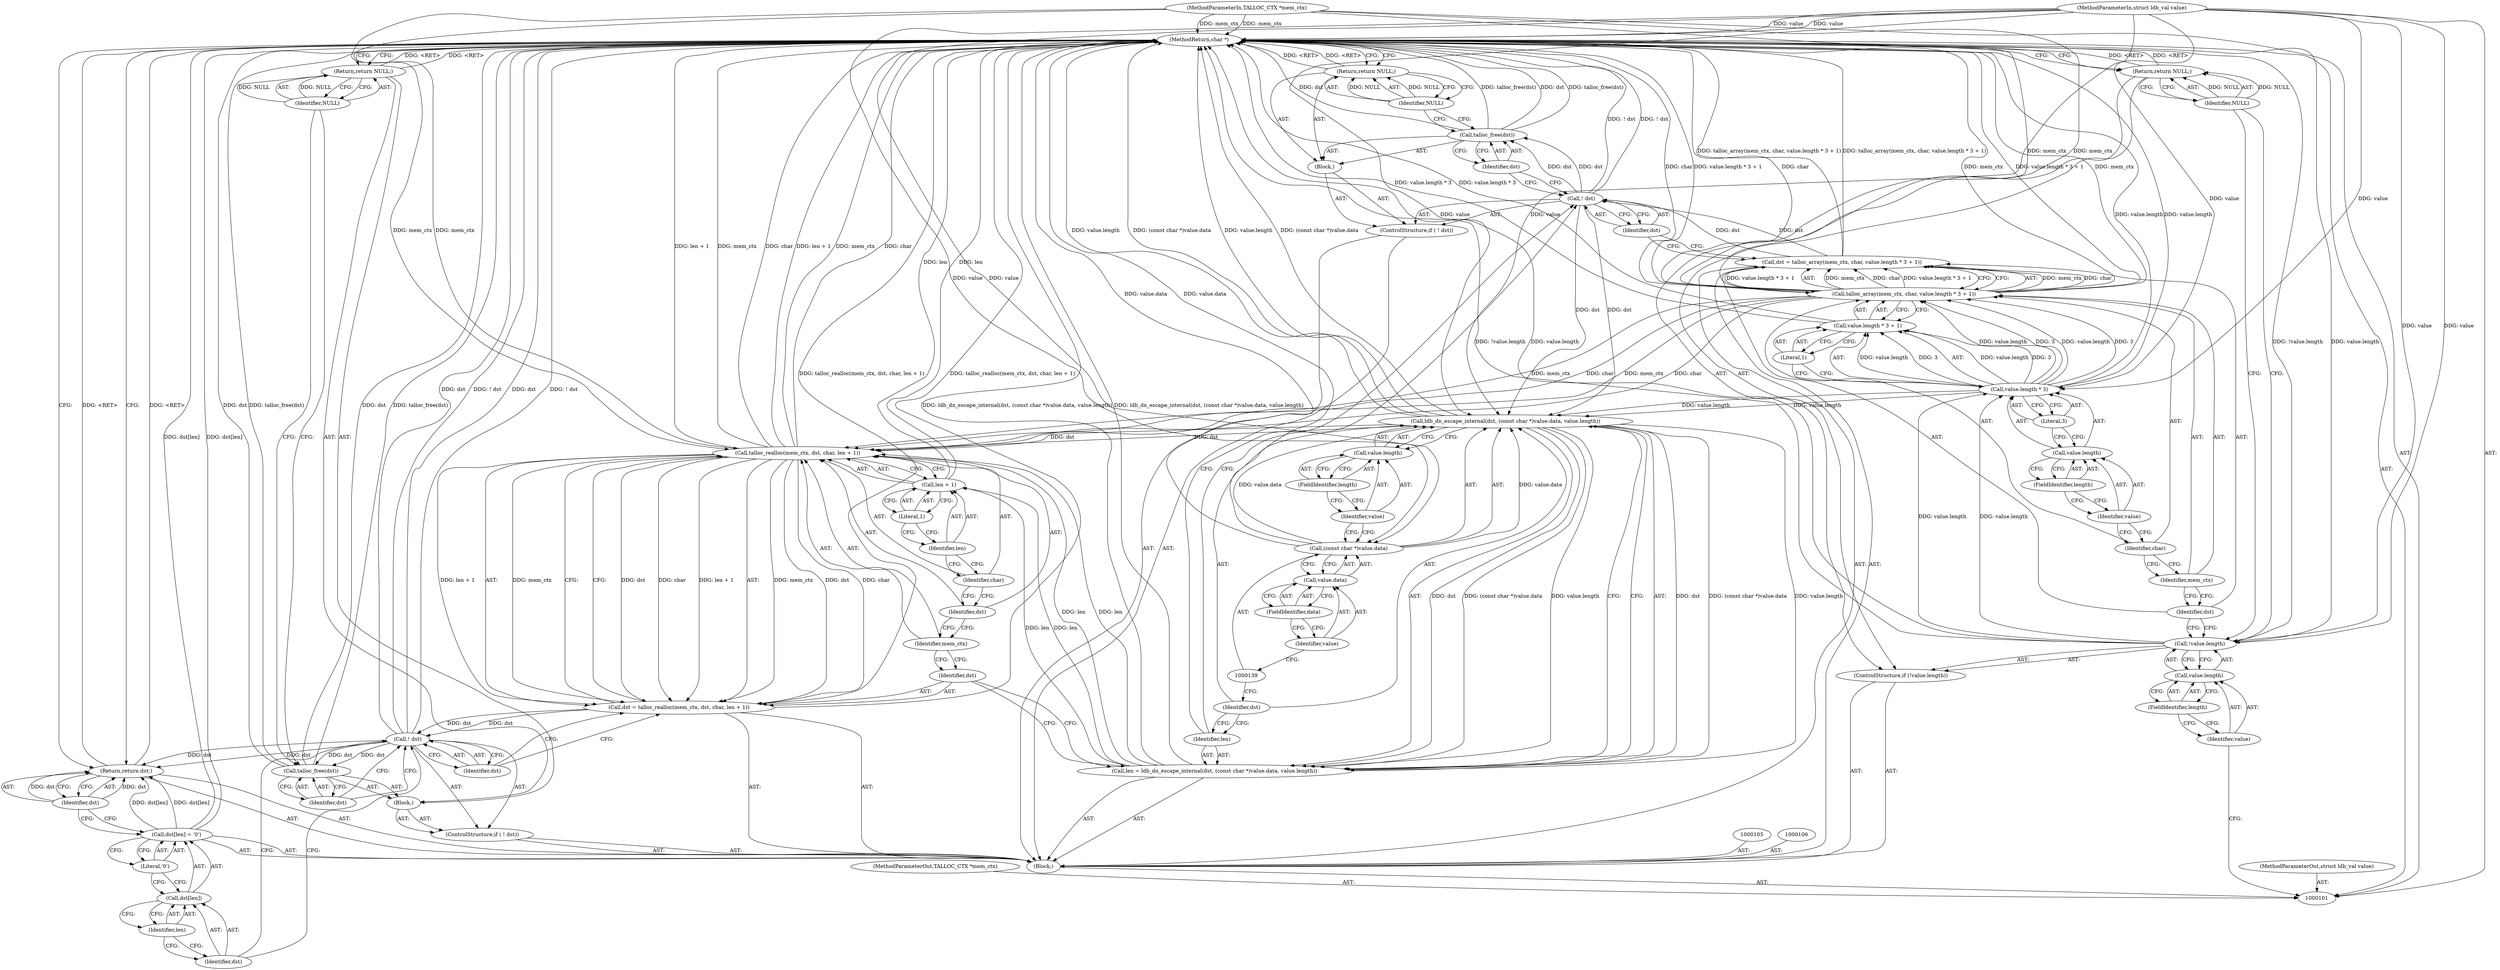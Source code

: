 digraph "0_samba_0454b95657846fcecf0f51b6f1194faac02518bd" {
"1000170" [label="(MethodReturn,char *)"];
"1000102" [label="(MethodParameterIn,TALLOC_CTX *mem_ctx)"];
"1000237" [label="(MethodParameterOut,TALLOC_CTX *mem_ctx)"];
"1000103" [label="(MethodParameterIn,struct ldb_val value)"];
"1000238" [label="(MethodParameterOut,struct ldb_val value)"];
"1000126" [label="(ControlStructure,if ( ! dst))"];
"1000129" [label="(Block,)"];
"1000127" [label="(Call,! dst)"];
"1000128" [label="(Identifier,dst)"];
"1000131" [label="(Identifier,dst)"];
"1000130" [label="(Call,talloc_free(dst))"];
"1000132" [label="(Return,return NULL;)"];
"1000133" [label="(Identifier,NULL)"];
"1000136" [label="(Call,ldb_dn_escape_internal(dst, (const char *)value.data, value.length))"];
"1000137" [label="(Identifier,dst)"];
"1000138" [label="(Call,(const char *)value.data)"];
"1000140" [label="(Call,value.data)"];
"1000141" [label="(Identifier,value)"];
"1000142" [label="(FieldIdentifier,data)"];
"1000143" [label="(Call,value.length)"];
"1000144" [label="(Identifier,value)"];
"1000134" [label="(Call,len = ldb_dn_escape_internal(dst, (const char *)value.data, value.length))"];
"1000135" [label="(Identifier,len)"];
"1000145" [label="(FieldIdentifier,length)"];
"1000148" [label="(Call,talloc_realloc(mem_ctx, dst, char, len + 1))"];
"1000149" [label="(Identifier,mem_ctx)"];
"1000150" [label="(Identifier,dst)"];
"1000151" [label="(Identifier,char)"];
"1000152" [label="(Call,len + 1)"];
"1000153" [label="(Identifier,len)"];
"1000154" [label="(Literal,1)"];
"1000146" [label="(Call,dst = talloc_realloc(mem_ctx, dst, char, len + 1))"];
"1000147" [label="(Identifier,dst)"];
"1000156" [label="(Call,! dst)"];
"1000157" [label="(Identifier,dst)"];
"1000158" [label="(Block,)"];
"1000155" [label="(ControlStructure,if ( ! dst))"];
"1000159" [label="(Call,talloc_free(dst))"];
"1000160" [label="(Identifier,dst)"];
"1000104" [label="(Block,)"];
"1000161" [label="(Return,return NULL;)"];
"1000162" [label="(Identifier,NULL)"];
"1000166" [label="(Identifier,len)"];
"1000167" [label="(Literal,'\0')"];
"1000163" [label="(Call,dst[len] = '\0')"];
"1000164" [label="(Call,dst[len])"];
"1000165" [label="(Identifier,dst)"];
"1000169" [label="(Identifier,dst)"];
"1000168" [label="(Return,return dst;)"];
"1000108" [label="(Call,!value.length)"];
"1000109" [label="(Call,value.length)"];
"1000110" [label="(Identifier,value)"];
"1000111" [label="(FieldIdentifier,length)"];
"1000107" [label="(ControlStructure,if (!value.length))"];
"1000112" [label="(Return,return NULL;)"];
"1000113" [label="(Identifier,NULL)"];
"1000114" [label="(Call,dst = talloc_array(mem_ctx, char, value.length * 3 + 1))"];
"1000115" [label="(Identifier,dst)"];
"1000117" [label="(Identifier,mem_ctx)"];
"1000118" [label="(Identifier,char)"];
"1000119" [label="(Call,value.length * 3 + 1)"];
"1000120" [label="(Call,value.length * 3)"];
"1000121" [label="(Call,value.length)"];
"1000122" [label="(Identifier,value)"];
"1000123" [label="(FieldIdentifier,length)"];
"1000124" [label="(Literal,3)"];
"1000125" [label="(Literal,1)"];
"1000116" [label="(Call,talloc_array(mem_ctx, char, value.length * 3 + 1))"];
"1000170" -> "1000101"  [label="AST: "];
"1000170" -> "1000112"  [label="CFG: "];
"1000170" -> "1000132"  [label="CFG: "];
"1000170" -> "1000161"  [label="CFG: "];
"1000170" -> "1000168"  [label="CFG: "];
"1000161" -> "1000170"  [label="DDG: <RET>"];
"1000168" -> "1000170"  [label="DDG: <RET>"];
"1000132" -> "1000170"  [label="DDG: <RET>"];
"1000108" -> "1000170"  [label="DDG: !value.length"];
"1000108" -> "1000170"  [label="DDG: value.length"];
"1000148" -> "1000170"  [label="DDG: char"];
"1000148" -> "1000170"  [label="DDG: len + 1"];
"1000148" -> "1000170"  [label="DDG: mem_ctx"];
"1000156" -> "1000170"  [label="DDG: dst"];
"1000156" -> "1000170"  [label="DDG: ! dst"];
"1000120" -> "1000170"  [label="DDG: value.length"];
"1000116" -> "1000170"  [label="DDG: char"];
"1000116" -> "1000170"  [label="DDG: value.length * 3 + 1"];
"1000116" -> "1000170"  [label="DDG: mem_ctx"];
"1000102" -> "1000170"  [label="DDG: mem_ctx"];
"1000119" -> "1000170"  [label="DDG: value.length * 3"];
"1000114" -> "1000170"  [label="DDG: talloc_array(mem_ctx, char, value.length * 3 + 1)"];
"1000130" -> "1000170"  [label="DDG: dst"];
"1000130" -> "1000170"  [label="DDG: talloc_free(dst)"];
"1000159" -> "1000170"  [label="DDG: talloc_free(dst)"];
"1000159" -> "1000170"  [label="DDG: dst"];
"1000163" -> "1000170"  [label="DDG: dst[len]"];
"1000138" -> "1000170"  [label="DDG: value.data"];
"1000103" -> "1000170"  [label="DDG: value"];
"1000146" -> "1000170"  [label="DDG: talloc_realloc(mem_ctx, dst, char, len + 1)"];
"1000127" -> "1000170"  [label="DDG: ! dst"];
"1000152" -> "1000170"  [label="DDG: len"];
"1000136" -> "1000170"  [label="DDG: value.length"];
"1000136" -> "1000170"  [label="DDG: (const char *)value.data"];
"1000134" -> "1000170"  [label="DDG: ldb_dn_escape_internal(dst, (const char *)value.data, value.length)"];
"1000112" -> "1000170"  [label="DDG: <RET>"];
"1000102" -> "1000101"  [label="AST: "];
"1000102" -> "1000170"  [label="DDG: mem_ctx"];
"1000102" -> "1000116"  [label="DDG: mem_ctx"];
"1000102" -> "1000148"  [label="DDG: mem_ctx"];
"1000237" -> "1000101"  [label="AST: "];
"1000103" -> "1000101"  [label="AST: "];
"1000103" -> "1000170"  [label="DDG: value"];
"1000103" -> "1000108"  [label="DDG: value"];
"1000103" -> "1000120"  [label="DDG: value"];
"1000103" -> "1000138"  [label="DDG: value"];
"1000103" -> "1000136"  [label="DDG: value"];
"1000238" -> "1000101"  [label="AST: "];
"1000126" -> "1000104"  [label="AST: "];
"1000127" -> "1000126"  [label="AST: "];
"1000129" -> "1000126"  [label="AST: "];
"1000129" -> "1000126"  [label="AST: "];
"1000130" -> "1000129"  [label="AST: "];
"1000132" -> "1000129"  [label="AST: "];
"1000127" -> "1000126"  [label="AST: "];
"1000127" -> "1000128"  [label="CFG: "];
"1000128" -> "1000127"  [label="AST: "];
"1000131" -> "1000127"  [label="CFG: "];
"1000135" -> "1000127"  [label="CFG: "];
"1000127" -> "1000170"  [label="DDG: ! dst"];
"1000114" -> "1000127"  [label="DDG: dst"];
"1000127" -> "1000130"  [label="DDG: dst"];
"1000127" -> "1000136"  [label="DDG: dst"];
"1000128" -> "1000127"  [label="AST: "];
"1000128" -> "1000114"  [label="CFG: "];
"1000127" -> "1000128"  [label="CFG: "];
"1000131" -> "1000130"  [label="AST: "];
"1000131" -> "1000127"  [label="CFG: "];
"1000130" -> "1000131"  [label="CFG: "];
"1000130" -> "1000129"  [label="AST: "];
"1000130" -> "1000131"  [label="CFG: "];
"1000131" -> "1000130"  [label="AST: "];
"1000133" -> "1000130"  [label="CFG: "];
"1000130" -> "1000170"  [label="DDG: dst"];
"1000130" -> "1000170"  [label="DDG: talloc_free(dst)"];
"1000127" -> "1000130"  [label="DDG: dst"];
"1000132" -> "1000129"  [label="AST: "];
"1000132" -> "1000133"  [label="CFG: "];
"1000133" -> "1000132"  [label="AST: "];
"1000170" -> "1000132"  [label="CFG: "];
"1000132" -> "1000170"  [label="DDG: <RET>"];
"1000133" -> "1000132"  [label="DDG: NULL"];
"1000133" -> "1000132"  [label="AST: "];
"1000133" -> "1000130"  [label="CFG: "];
"1000132" -> "1000133"  [label="CFG: "];
"1000133" -> "1000132"  [label="DDG: NULL"];
"1000136" -> "1000134"  [label="AST: "];
"1000136" -> "1000143"  [label="CFG: "];
"1000137" -> "1000136"  [label="AST: "];
"1000138" -> "1000136"  [label="AST: "];
"1000143" -> "1000136"  [label="AST: "];
"1000134" -> "1000136"  [label="CFG: "];
"1000136" -> "1000170"  [label="DDG: value.length"];
"1000136" -> "1000170"  [label="DDG: (const char *)value.data"];
"1000136" -> "1000134"  [label="DDG: dst"];
"1000136" -> "1000134"  [label="DDG: (const char *)value.data"];
"1000136" -> "1000134"  [label="DDG: value.length"];
"1000127" -> "1000136"  [label="DDG: dst"];
"1000138" -> "1000136"  [label="DDG: value.data"];
"1000120" -> "1000136"  [label="DDG: value.length"];
"1000103" -> "1000136"  [label="DDG: value"];
"1000136" -> "1000148"  [label="DDG: dst"];
"1000137" -> "1000136"  [label="AST: "];
"1000137" -> "1000135"  [label="CFG: "];
"1000139" -> "1000137"  [label="CFG: "];
"1000138" -> "1000136"  [label="AST: "];
"1000138" -> "1000140"  [label="CFG: "];
"1000139" -> "1000138"  [label="AST: "];
"1000140" -> "1000138"  [label="AST: "];
"1000144" -> "1000138"  [label="CFG: "];
"1000138" -> "1000170"  [label="DDG: value.data"];
"1000138" -> "1000136"  [label="DDG: value.data"];
"1000103" -> "1000138"  [label="DDG: value"];
"1000140" -> "1000138"  [label="AST: "];
"1000140" -> "1000142"  [label="CFG: "];
"1000141" -> "1000140"  [label="AST: "];
"1000142" -> "1000140"  [label="AST: "];
"1000138" -> "1000140"  [label="CFG: "];
"1000141" -> "1000140"  [label="AST: "];
"1000141" -> "1000139"  [label="CFG: "];
"1000142" -> "1000141"  [label="CFG: "];
"1000142" -> "1000140"  [label="AST: "];
"1000142" -> "1000141"  [label="CFG: "];
"1000140" -> "1000142"  [label="CFG: "];
"1000143" -> "1000136"  [label="AST: "];
"1000143" -> "1000145"  [label="CFG: "];
"1000144" -> "1000143"  [label="AST: "];
"1000145" -> "1000143"  [label="AST: "];
"1000136" -> "1000143"  [label="CFG: "];
"1000144" -> "1000143"  [label="AST: "];
"1000144" -> "1000138"  [label="CFG: "];
"1000145" -> "1000144"  [label="CFG: "];
"1000134" -> "1000104"  [label="AST: "];
"1000134" -> "1000136"  [label="CFG: "];
"1000135" -> "1000134"  [label="AST: "];
"1000136" -> "1000134"  [label="AST: "];
"1000147" -> "1000134"  [label="CFG: "];
"1000134" -> "1000170"  [label="DDG: ldb_dn_escape_internal(dst, (const char *)value.data, value.length)"];
"1000136" -> "1000134"  [label="DDG: dst"];
"1000136" -> "1000134"  [label="DDG: (const char *)value.data"];
"1000136" -> "1000134"  [label="DDG: value.length"];
"1000134" -> "1000148"  [label="DDG: len"];
"1000134" -> "1000152"  [label="DDG: len"];
"1000135" -> "1000134"  [label="AST: "];
"1000135" -> "1000127"  [label="CFG: "];
"1000137" -> "1000135"  [label="CFG: "];
"1000145" -> "1000143"  [label="AST: "];
"1000145" -> "1000144"  [label="CFG: "];
"1000143" -> "1000145"  [label="CFG: "];
"1000148" -> "1000146"  [label="AST: "];
"1000148" -> "1000152"  [label="CFG: "];
"1000149" -> "1000148"  [label="AST: "];
"1000150" -> "1000148"  [label="AST: "];
"1000151" -> "1000148"  [label="AST: "];
"1000152" -> "1000148"  [label="AST: "];
"1000146" -> "1000148"  [label="CFG: "];
"1000148" -> "1000170"  [label="DDG: char"];
"1000148" -> "1000170"  [label="DDG: len + 1"];
"1000148" -> "1000170"  [label="DDG: mem_ctx"];
"1000148" -> "1000146"  [label="DDG: mem_ctx"];
"1000148" -> "1000146"  [label="DDG: dst"];
"1000148" -> "1000146"  [label="DDG: char"];
"1000148" -> "1000146"  [label="DDG: len + 1"];
"1000116" -> "1000148"  [label="DDG: mem_ctx"];
"1000116" -> "1000148"  [label="DDG: char"];
"1000102" -> "1000148"  [label="DDG: mem_ctx"];
"1000136" -> "1000148"  [label="DDG: dst"];
"1000134" -> "1000148"  [label="DDG: len"];
"1000149" -> "1000148"  [label="AST: "];
"1000149" -> "1000147"  [label="CFG: "];
"1000150" -> "1000149"  [label="CFG: "];
"1000150" -> "1000148"  [label="AST: "];
"1000150" -> "1000149"  [label="CFG: "];
"1000151" -> "1000150"  [label="CFG: "];
"1000151" -> "1000148"  [label="AST: "];
"1000151" -> "1000150"  [label="CFG: "];
"1000153" -> "1000151"  [label="CFG: "];
"1000152" -> "1000148"  [label="AST: "];
"1000152" -> "1000154"  [label="CFG: "];
"1000153" -> "1000152"  [label="AST: "];
"1000154" -> "1000152"  [label="AST: "];
"1000148" -> "1000152"  [label="CFG: "];
"1000152" -> "1000170"  [label="DDG: len"];
"1000134" -> "1000152"  [label="DDG: len"];
"1000153" -> "1000152"  [label="AST: "];
"1000153" -> "1000151"  [label="CFG: "];
"1000154" -> "1000153"  [label="CFG: "];
"1000154" -> "1000152"  [label="AST: "];
"1000154" -> "1000153"  [label="CFG: "];
"1000152" -> "1000154"  [label="CFG: "];
"1000146" -> "1000104"  [label="AST: "];
"1000146" -> "1000148"  [label="CFG: "];
"1000147" -> "1000146"  [label="AST: "];
"1000148" -> "1000146"  [label="AST: "];
"1000157" -> "1000146"  [label="CFG: "];
"1000146" -> "1000170"  [label="DDG: talloc_realloc(mem_ctx, dst, char, len + 1)"];
"1000148" -> "1000146"  [label="DDG: mem_ctx"];
"1000148" -> "1000146"  [label="DDG: dst"];
"1000148" -> "1000146"  [label="DDG: char"];
"1000148" -> "1000146"  [label="DDG: len + 1"];
"1000146" -> "1000156"  [label="DDG: dst"];
"1000147" -> "1000146"  [label="AST: "];
"1000147" -> "1000134"  [label="CFG: "];
"1000149" -> "1000147"  [label="CFG: "];
"1000156" -> "1000155"  [label="AST: "];
"1000156" -> "1000157"  [label="CFG: "];
"1000157" -> "1000156"  [label="AST: "];
"1000160" -> "1000156"  [label="CFG: "];
"1000165" -> "1000156"  [label="CFG: "];
"1000156" -> "1000170"  [label="DDG: dst"];
"1000156" -> "1000170"  [label="DDG: ! dst"];
"1000146" -> "1000156"  [label="DDG: dst"];
"1000156" -> "1000159"  [label="DDG: dst"];
"1000156" -> "1000168"  [label="DDG: dst"];
"1000157" -> "1000156"  [label="AST: "];
"1000157" -> "1000146"  [label="CFG: "];
"1000156" -> "1000157"  [label="CFG: "];
"1000158" -> "1000155"  [label="AST: "];
"1000159" -> "1000158"  [label="AST: "];
"1000161" -> "1000158"  [label="AST: "];
"1000155" -> "1000104"  [label="AST: "];
"1000156" -> "1000155"  [label="AST: "];
"1000158" -> "1000155"  [label="AST: "];
"1000159" -> "1000158"  [label="AST: "];
"1000159" -> "1000160"  [label="CFG: "];
"1000160" -> "1000159"  [label="AST: "];
"1000162" -> "1000159"  [label="CFG: "];
"1000159" -> "1000170"  [label="DDG: talloc_free(dst)"];
"1000159" -> "1000170"  [label="DDG: dst"];
"1000156" -> "1000159"  [label="DDG: dst"];
"1000160" -> "1000159"  [label="AST: "];
"1000160" -> "1000156"  [label="CFG: "];
"1000159" -> "1000160"  [label="CFG: "];
"1000104" -> "1000101"  [label="AST: "];
"1000105" -> "1000104"  [label="AST: "];
"1000106" -> "1000104"  [label="AST: "];
"1000107" -> "1000104"  [label="AST: "];
"1000114" -> "1000104"  [label="AST: "];
"1000126" -> "1000104"  [label="AST: "];
"1000134" -> "1000104"  [label="AST: "];
"1000146" -> "1000104"  [label="AST: "];
"1000155" -> "1000104"  [label="AST: "];
"1000163" -> "1000104"  [label="AST: "];
"1000168" -> "1000104"  [label="AST: "];
"1000161" -> "1000158"  [label="AST: "];
"1000161" -> "1000162"  [label="CFG: "];
"1000162" -> "1000161"  [label="AST: "];
"1000170" -> "1000161"  [label="CFG: "];
"1000161" -> "1000170"  [label="DDG: <RET>"];
"1000162" -> "1000161"  [label="DDG: NULL"];
"1000162" -> "1000161"  [label="AST: "];
"1000162" -> "1000159"  [label="CFG: "];
"1000161" -> "1000162"  [label="CFG: "];
"1000162" -> "1000161"  [label="DDG: NULL"];
"1000166" -> "1000164"  [label="AST: "];
"1000166" -> "1000165"  [label="CFG: "];
"1000164" -> "1000166"  [label="CFG: "];
"1000167" -> "1000163"  [label="AST: "];
"1000167" -> "1000164"  [label="CFG: "];
"1000163" -> "1000167"  [label="CFG: "];
"1000163" -> "1000104"  [label="AST: "];
"1000163" -> "1000167"  [label="CFG: "];
"1000164" -> "1000163"  [label="AST: "];
"1000167" -> "1000163"  [label="AST: "];
"1000169" -> "1000163"  [label="CFG: "];
"1000163" -> "1000170"  [label="DDG: dst[len]"];
"1000163" -> "1000168"  [label="DDG: dst[len]"];
"1000164" -> "1000163"  [label="AST: "];
"1000164" -> "1000166"  [label="CFG: "];
"1000165" -> "1000164"  [label="AST: "];
"1000166" -> "1000164"  [label="AST: "];
"1000167" -> "1000164"  [label="CFG: "];
"1000165" -> "1000164"  [label="AST: "];
"1000165" -> "1000156"  [label="CFG: "];
"1000166" -> "1000165"  [label="CFG: "];
"1000169" -> "1000168"  [label="AST: "];
"1000169" -> "1000163"  [label="CFG: "];
"1000168" -> "1000169"  [label="CFG: "];
"1000169" -> "1000168"  [label="DDG: dst"];
"1000168" -> "1000104"  [label="AST: "];
"1000168" -> "1000169"  [label="CFG: "];
"1000169" -> "1000168"  [label="AST: "];
"1000170" -> "1000168"  [label="CFG: "];
"1000168" -> "1000170"  [label="DDG: <RET>"];
"1000169" -> "1000168"  [label="DDG: dst"];
"1000163" -> "1000168"  [label="DDG: dst[len]"];
"1000156" -> "1000168"  [label="DDG: dst"];
"1000108" -> "1000107"  [label="AST: "];
"1000108" -> "1000109"  [label="CFG: "];
"1000109" -> "1000108"  [label="AST: "];
"1000113" -> "1000108"  [label="CFG: "];
"1000115" -> "1000108"  [label="CFG: "];
"1000108" -> "1000170"  [label="DDG: !value.length"];
"1000108" -> "1000170"  [label="DDG: value.length"];
"1000103" -> "1000108"  [label="DDG: value"];
"1000108" -> "1000120"  [label="DDG: value.length"];
"1000109" -> "1000108"  [label="AST: "];
"1000109" -> "1000111"  [label="CFG: "];
"1000110" -> "1000109"  [label="AST: "];
"1000111" -> "1000109"  [label="AST: "];
"1000108" -> "1000109"  [label="CFG: "];
"1000110" -> "1000109"  [label="AST: "];
"1000110" -> "1000101"  [label="CFG: "];
"1000111" -> "1000110"  [label="CFG: "];
"1000111" -> "1000109"  [label="AST: "];
"1000111" -> "1000110"  [label="CFG: "];
"1000109" -> "1000111"  [label="CFG: "];
"1000107" -> "1000104"  [label="AST: "];
"1000108" -> "1000107"  [label="AST: "];
"1000112" -> "1000107"  [label="AST: "];
"1000112" -> "1000107"  [label="AST: "];
"1000112" -> "1000113"  [label="CFG: "];
"1000113" -> "1000112"  [label="AST: "];
"1000170" -> "1000112"  [label="CFG: "];
"1000112" -> "1000170"  [label="DDG: <RET>"];
"1000113" -> "1000112"  [label="DDG: NULL"];
"1000113" -> "1000112"  [label="AST: "];
"1000113" -> "1000108"  [label="CFG: "];
"1000112" -> "1000113"  [label="CFG: "];
"1000113" -> "1000112"  [label="DDG: NULL"];
"1000114" -> "1000104"  [label="AST: "];
"1000114" -> "1000116"  [label="CFG: "];
"1000115" -> "1000114"  [label="AST: "];
"1000116" -> "1000114"  [label="AST: "];
"1000128" -> "1000114"  [label="CFG: "];
"1000114" -> "1000170"  [label="DDG: talloc_array(mem_ctx, char, value.length * 3 + 1)"];
"1000116" -> "1000114"  [label="DDG: mem_ctx"];
"1000116" -> "1000114"  [label="DDG: char"];
"1000116" -> "1000114"  [label="DDG: value.length * 3 + 1"];
"1000114" -> "1000127"  [label="DDG: dst"];
"1000115" -> "1000114"  [label="AST: "];
"1000115" -> "1000108"  [label="CFG: "];
"1000117" -> "1000115"  [label="CFG: "];
"1000117" -> "1000116"  [label="AST: "];
"1000117" -> "1000115"  [label="CFG: "];
"1000118" -> "1000117"  [label="CFG: "];
"1000118" -> "1000116"  [label="AST: "];
"1000118" -> "1000117"  [label="CFG: "];
"1000122" -> "1000118"  [label="CFG: "];
"1000119" -> "1000116"  [label="AST: "];
"1000119" -> "1000125"  [label="CFG: "];
"1000120" -> "1000119"  [label="AST: "];
"1000125" -> "1000119"  [label="AST: "];
"1000116" -> "1000119"  [label="CFG: "];
"1000119" -> "1000170"  [label="DDG: value.length * 3"];
"1000120" -> "1000119"  [label="DDG: value.length"];
"1000120" -> "1000119"  [label="DDG: 3"];
"1000120" -> "1000119"  [label="AST: "];
"1000120" -> "1000124"  [label="CFG: "];
"1000121" -> "1000120"  [label="AST: "];
"1000124" -> "1000120"  [label="AST: "];
"1000125" -> "1000120"  [label="CFG: "];
"1000120" -> "1000170"  [label="DDG: value.length"];
"1000120" -> "1000116"  [label="DDG: value.length"];
"1000120" -> "1000116"  [label="DDG: 3"];
"1000120" -> "1000119"  [label="DDG: value.length"];
"1000120" -> "1000119"  [label="DDG: 3"];
"1000108" -> "1000120"  [label="DDG: value.length"];
"1000103" -> "1000120"  [label="DDG: value"];
"1000120" -> "1000136"  [label="DDG: value.length"];
"1000121" -> "1000120"  [label="AST: "];
"1000121" -> "1000123"  [label="CFG: "];
"1000122" -> "1000121"  [label="AST: "];
"1000123" -> "1000121"  [label="AST: "];
"1000124" -> "1000121"  [label="CFG: "];
"1000122" -> "1000121"  [label="AST: "];
"1000122" -> "1000118"  [label="CFG: "];
"1000123" -> "1000122"  [label="CFG: "];
"1000123" -> "1000121"  [label="AST: "];
"1000123" -> "1000122"  [label="CFG: "];
"1000121" -> "1000123"  [label="CFG: "];
"1000124" -> "1000120"  [label="AST: "];
"1000124" -> "1000121"  [label="CFG: "];
"1000120" -> "1000124"  [label="CFG: "];
"1000125" -> "1000119"  [label="AST: "];
"1000125" -> "1000120"  [label="CFG: "];
"1000119" -> "1000125"  [label="CFG: "];
"1000116" -> "1000114"  [label="AST: "];
"1000116" -> "1000119"  [label="CFG: "];
"1000117" -> "1000116"  [label="AST: "];
"1000118" -> "1000116"  [label="AST: "];
"1000119" -> "1000116"  [label="AST: "];
"1000114" -> "1000116"  [label="CFG: "];
"1000116" -> "1000170"  [label="DDG: char"];
"1000116" -> "1000170"  [label="DDG: value.length * 3 + 1"];
"1000116" -> "1000170"  [label="DDG: mem_ctx"];
"1000116" -> "1000114"  [label="DDG: mem_ctx"];
"1000116" -> "1000114"  [label="DDG: char"];
"1000116" -> "1000114"  [label="DDG: value.length * 3 + 1"];
"1000102" -> "1000116"  [label="DDG: mem_ctx"];
"1000120" -> "1000116"  [label="DDG: value.length"];
"1000120" -> "1000116"  [label="DDG: 3"];
"1000116" -> "1000148"  [label="DDG: mem_ctx"];
"1000116" -> "1000148"  [label="DDG: char"];
}
